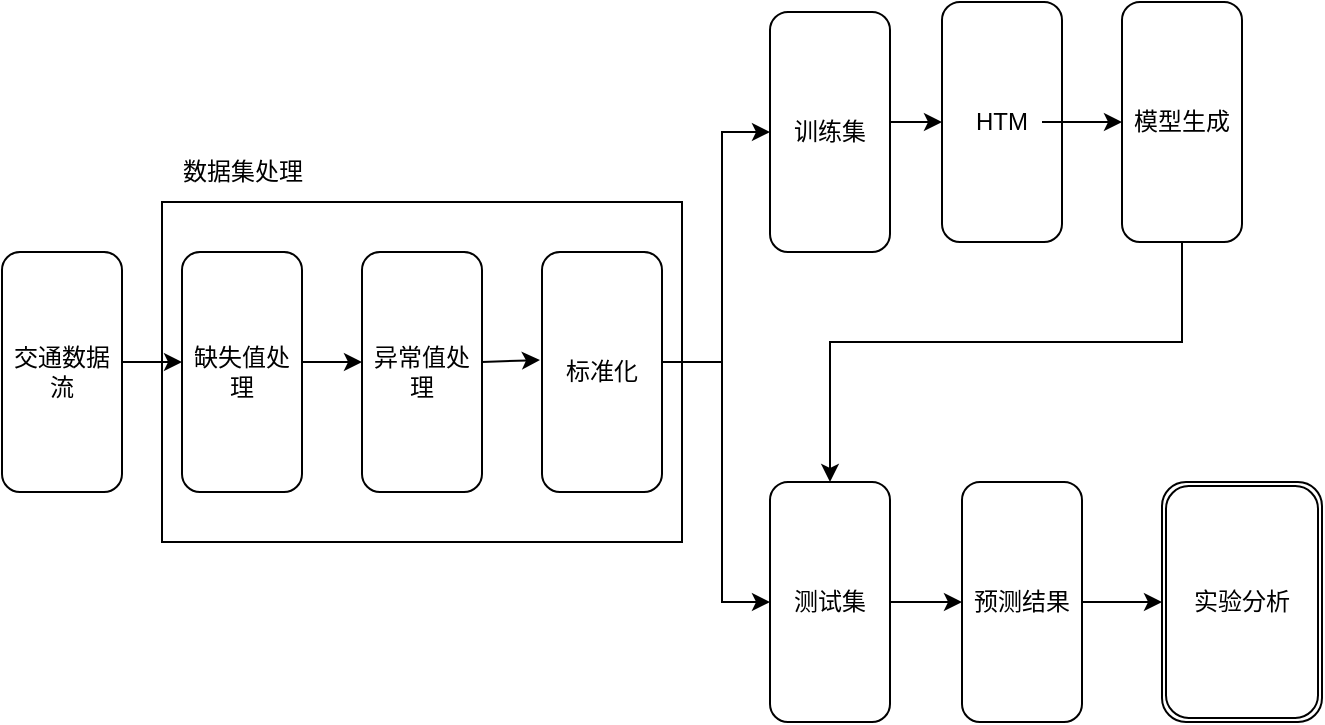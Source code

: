 <mxfile version="21.3.3" type="github">
  <diagram name="第 1 页" id="x0i7qrErQjH_GwH-AZZz">
    <mxGraphModel dx="1000" dy="1059" grid="1" gridSize="10" guides="1" tooltips="1" connect="1" arrows="1" fold="1" page="1" pageScale="1" pageWidth="827" pageHeight="1169" math="0" shadow="0">
      <root>
        <mxCell id="0" />
        <mxCell id="1" parent="0" />
        <mxCell id="DPEqp32sCn1Hx6Uw2mPp-1" value="交通数据流" style="rounded=1;whiteSpace=wrap;html=1;direction=south;" vertex="1" parent="1">
          <mxGeometry x="30" y="465" width="60" height="120" as="geometry" />
        </mxCell>
        <mxCell id="DPEqp32sCn1Hx6Uw2mPp-2" value="训练集" style="rounded=1;whiteSpace=wrap;html=1;direction=south;" vertex="1" parent="1">
          <mxGeometry x="414" y="345" width="60" height="120" as="geometry" />
        </mxCell>
        <mxCell id="DPEqp32sCn1Hx6Uw2mPp-3" value="缺失值处理" style="rounded=1;whiteSpace=wrap;html=1;direction=south;" vertex="1" parent="1">
          <mxGeometry x="120" y="465" width="60" height="120" as="geometry" />
        </mxCell>
        <mxCell id="DPEqp32sCn1Hx6Uw2mPp-4" value="异常值处理" style="rounded=1;whiteSpace=wrap;html=1;direction=south;" vertex="1" parent="1">
          <mxGeometry x="210" y="465" width="60" height="120" as="geometry" />
        </mxCell>
        <mxCell id="DPEqp32sCn1Hx6Uw2mPp-5" value="HTM" style="rounded=1;whiteSpace=wrap;html=1;direction=south;" vertex="1" parent="1">
          <mxGeometry x="500" y="340" width="60" height="120" as="geometry" />
        </mxCell>
        <mxCell id="DPEqp32sCn1Hx6Uw2mPp-6" value="标准化" style="rounded=1;whiteSpace=wrap;html=1;direction=south;" vertex="1" parent="1">
          <mxGeometry x="300" y="465" width="60" height="120" as="geometry" />
        </mxCell>
        <mxCell id="DPEqp32sCn1Hx6Uw2mPp-7" value="模型生成" style="rounded=1;whiteSpace=wrap;html=1;direction=south;" vertex="1" parent="1">
          <mxGeometry x="590" y="340" width="60" height="120" as="geometry" />
        </mxCell>
        <mxCell id="DPEqp32sCn1Hx6Uw2mPp-8" value="测试集" style="rounded=1;whiteSpace=wrap;html=1;direction=south;" vertex="1" parent="1">
          <mxGeometry x="414" y="580" width="60" height="120" as="geometry" />
        </mxCell>
        <mxCell id="DPEqp32sCn1Hx6Uw2mPp-9" value="预测结果" style="rounded=1;whiteSpace=wrap;html=1;direction=south;" vertex="1" parent="1">
          <mxGeometry x="510" y="580" width="60" height="120" as="geometry" />
        </mxCell>
        <mxCell id="DPEqp32sCn1Hx6Uw2mPp-12" value="实验分析" style="shape=ext;double=1;rounded=1;whiteSpace=wrap;html=1;direction=south;" vertex="1" parent="1">
          <mxGeometry x="610" y="580" width="80" height="120" as="geometry" />
        </mxCell>
        <mxCell id="DPEqp32sCn1Hx6Uw2mPp-14" value="" style="endArrow=classic;html=1;rounded=0;" edge="1" parent="1">
          <mxGeometry width="50" height="50" relative="1" as="geometry">
            <mxPoint x="90" y="520" as="sourcePoint" />
            <mxPoint x="120" y="520" as="targetPoint" />
          </mxGeometry>
        </mxCell>
        <mxCell id="DPEqp32sCn1Hx6Uw2mPp-15" value="" style="endArrow=classic;html=1;rounded=0;" edge="1" parent="1">
          <mxGeometry width="50" height="50" relative="1" as="geometry">
            <mxPoint x="180" y="520" as="sourcePoint" />
            <mxPoint x="210" y="520" as="targetPoint" />
          </mxGeometry>
        </mxCell>
        <mxCell id="DPEqp32sCn1Hx6Uw2mPp-16" value="" style="endArrow=classic;html=1;rounded=0;entryX=0.45;entryY=1.017;entryDx=0;entryDy=0;entryPerimeter=0;" edge="1" parent="1" target="DPEqp32sCn1Hx6Uw2mPp-6">
          <mxGeometry width="50" height="50" relative="1" as="geometry">
            <mxPoint x="270" y="520" as="sourcePoint" />
            <mxPoint x="320" y="470" as="targetPoint" />
          </mxGeometry>
        </mxCell>
        <mxCell id="DPEqp32sCn1Hx6Uw2mPp-17" value="" style="endArrow=classic;html=1;rounded=0;entryX=0.5;entryY=1;entryDx=0;entryDy=0;" edge="1" parent="1" target="DPEqp32sCn1Hx6Uw2mPp-2">
          <mxGeometry width="50" height="50" relative="1" as="geometry">
            <mxPoint x="360" y="520" as="sourcePoint" />
            <mxPoint x="400" y="380" as="targetPoint" />
            <Array as="points">
              <mxPoint x="390" y="520" />
              <mxPoint x="390" y="405" />
            </Array>
          </mxGeometry>
        </mxCell>
        <mxCell id="DPEqp32sCn1Hx6Uw2mPp-18" value="" style="endArrow=classic;html=1;rounded=0;entryX=0.5;entryY=1;entryDx=0;entryDy=0;" edge="1" parent="1" target="DPEqp32sCn1Hx6Uw2mPp-8">
          <mxGeometry width="50" height="50" relative="1" as="geometry">
            <mxPoint x="390" y="520" as="sourcePoint" />
            <mxPoint x="390" y="700" as="targetPoint" />
            <Array as="points">
              <mxPoint x="390" y="640" />
            </Array>
          </mxGeometry>
        </mxCell>
        <mxCell id="DPEqp32sCn1Hx6Uw2mPp-19" value="" style="endArrow=classic;html=1;rounded=0;" edge="1" parent="1" target="DPEqp32sCn1Hx6Uw2mPp-5">
          <mxGeometry width="50" height="50" relative="1" as="geometry">
            <mxPoint x="474" y="400" as="sourcePoint" />
            <mxPoint x="524" y="350" as="targetPoint" />
          </mxGeometry>
        </mxCell>
        <mxCell id="DPEqp32sCn1Hx6Uw2mPp-20" value="" style="endArrow=classic;html=1;rounded=0;" edge="1" parent="1" target="DPEqp32sCn1Hx6Uw2mPp-7">
          <mxGeometry width="50" height="50" relative="1" as="geometry">
            <mxPoint x="550" y="400" as="sourcePoint" />
            <mxPoint x="600" y="350" as="targetPoint" />
          </mxGeometry>
        </mxCell>
        <mxCell id="DPEqp32sCn1Hx6Uw2mPp-21" value="" style="endArrow=classic;html=1;rounded=0;exitX=0.5;exitY=0;exitDx=0;exitDy=0;" edge="1" parent="1" source="DPEqp32sCn1Hx6Uw2mPp-8" target="DPEqp32sCn1Hx6Uw2mPp-9">
          <mxGeometry width="50" height="50" relative="1" as="geometry">
            <mxPoint x="474" y="630" as="sourcePoint" />
            <mxPoint x="524" y="580" as="targetPoint" />
          </mxGeometry>
        </mxCell>
        <mxCell id="DPEqp32sCn1Hx6Uw2mPp-22" value="" style="endArrow=classic;html=1;rounded=0;entryX=0.5;entryY=1;entryDx=0;entryDy=0;exitX=0.5;exitY=0;exitDx=0;exitDy=0;" edge="1" parent="1" source="DPEqp32sCn1Hx6Uw2mPp-9" target="DPEqp32sCn1Hx6Uw2mPp-12">
          <mxGeometry width="50" height="50" relative="1" as="geometry">
            <mxPoint x="570" y="635" as="sourcePoint" />
            <mxPoint x="620" y="585" as="targetPoint" />
          </mxGeometry>
        </mxCell>
        <mxCell id="DPEqp32sCn1Hx6Uw2mPp-23" value="" style="endArrow=classic;html=1;rounded=0;exitX=1;exitY=0.5;exitDx=0;exitDy=0;entryX=0;entryY=0.5;entryDx=0;entryDy=0;" edge="1" parent="1" source="DPEqp32sCn1Hx6Uw2mPp-7" target="DPEqp32sCn1Hx6Uw2mPp-8">
          <mxGeometry width="50" height="50" relative="1" as="geometry">
            <mxPoint x="610" y="515" as="sourcePoint" />
            <mxPoint x="440" y="510" as="targetPoint" />
            <Array as="points">
              <mxPoint x="620" y="510" />
              <mxPoint x="444" y="510" />
            </Array>
          </mxGeometry>
        </mxCell>
        <mxCell id="DPEqp32sCn1Hx6Uw2mPp-35" style="edgeStyle=orthogonalEdgeStyle;rounded=0;orthogonalLoop=1;jettySize=auto;html=1;exitX=0;exitY=1;exitDx=0;exitDy=0;entryX=0;entryY=1;entryDx=0;entryDy=0;" edge="1" parent="1" source="DPEqp32sCn1Hx6Uw2mPp-30" target="DPEqp32sCn1Hx6Uw2mPp-30">
          <mxGeometry relative="1" as="geometry">
            <mxPoint x="100" y="640" as="targetPoint" />
          </mxGeometry>
        </mxCell>
        <mxCell id="DPEqp32sCn1Hx6Uw2mPp-30" value="" style="shape=partialRectangle;whiteSpace=wrap;html=1;bottom=0;right=0;fillColor=none;" vertex="1" parent="1">
          <mxGeometry x="110" y="440" width="260" height="170" as="geometry" />
        </mxCell>
        <mxCell id="DPEqp32sCn1Hx6Uw2mPp-37" value="" style="shape=partialRectangle;whiteSpace=wrap;html=1;top=0;left=0;fillColor=none;" vertex="1" parent="1">
          <mxGeometry x="110" y="440" width="260" height="170" as="geometry" />
        </mxCell>
        <mxCell id="DPEqp32sCn1Hx6Uw2mPp-43" value="数据集处理" style="text;html=1;align=center;verticalAlign=middle;resizable=0;points=[];autosize=1;strokeColor=none;fillColor=none;" vertex="1" parent="1">
          <mxGeometry x="110" y="410" width="80" height="30" as="geometry" />
        </mxCell>
      </root>
    </mxGraphModel>
  </diagram>
</mxfile>
